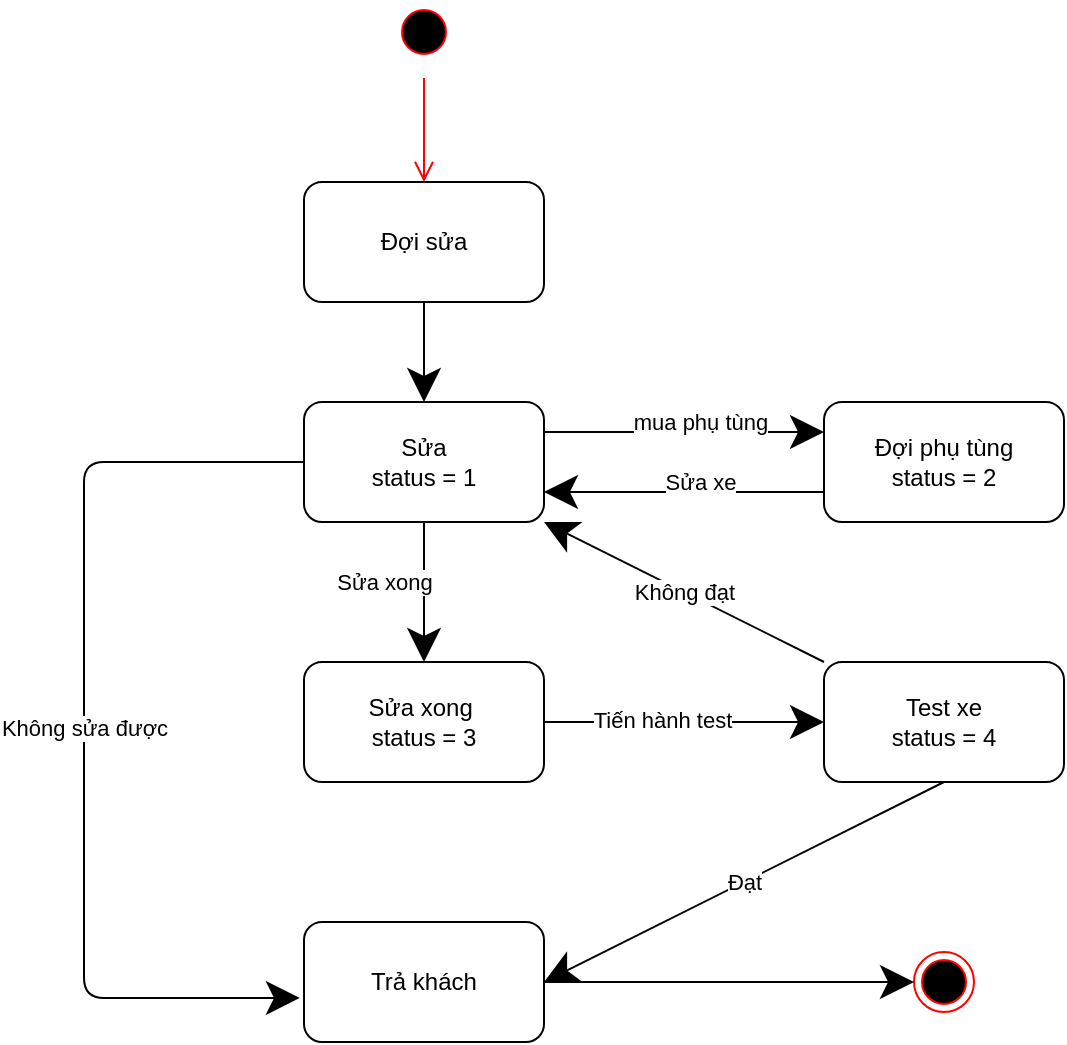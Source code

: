 <mxfile version="15.3.5" type="github">
  <diagram id="Fb7h0GS2-krC9QEjmvzD" name="Page-1">
    <mxGraphModel dx="1304" dy="520" grid="1" gridSize="10" guides="1" tooltips="1" connect="1" arrows="1" fold="1" page="1" pageScale="1" pageWidth="827" pageHeight="1169" math="0" shadow="0">
      <root>
        <mxCell id="0" />
        <mxCell id="1" parent="0" />
        <mxCell id="VDYrmcGq_PD4xRhZut6B-1" value="" style="ellipse;html=1;shape=startState;fillColor=#000000;strokeColor=#ff0000;hachureGap=4;pointerEvents=0;" vertex="1" parent="1">
          <mxGeometry x="225" y="90" width="30" height="30" as="geometry" />
        </mxCell>
        <mxCell id="VDYrmcGq_PD4xRhZut6B-2" value="" style="edgeStyle=orthogonalEdgeStyle;html=1;verticalAlign=bottom;endArrow=open;endSize=8;strokeColor=#ff0000;sourcePerimeterSpacing=8;targetPerimeterSpacing=8;entryX=0.5;entryY=0;entryDx=0;entryDy=0;" edge="1" source="VDYrmcGq_PD4xRhZut6B-1" parent="1" target="VDYrmcGq_PD4xRhZut6B-11">
          <mxGeometry relative="1" as="geometry">
            <mxPoint x="125" y="180" as="targetPoint" />
          </mxGeometry>
        </mxCell>
        <mxCell id="VDYrmcGq_PD4xRhZut6B-11" value="Đợi sửa" style="rounded=1;whiteSpace=wrap;html=1;hachureGap=4;pointerEvents=0;" vertex="1" parent="1">
          <mxGeometry x="180" y="180" width="120" height="60" as="geometry" />
        </mxCell>
        <mxCell id="VDYrmcGq_PD4xRhZut6B-14" value="Sửa&lt;br&gt;status = 1" style="rounded=1;whiteSpace=wrap;html=1;hachureGap=4;pointerEvents=0;" vertex="1" parent="1">
          <mxGeometry x="180" y="290" width="120" height="60" as="geometry" />
        </mxCell>
        <mxCell id="VDYrmcGq_PD4xRhZut6B-16" value="" style="endArrow=classic;html=1;startSize=14;endSize=14;sourcePerimeterSpacing=8;targetPerimeterSpacing=8;exitX=0.5;exitY=1;exitDx=0;exitDy=0;entryX=0.5;entryY=0;entryDx=0;entryDy=0;" edge="1" parent="1" source="VDYrmcGq_PD4xRhZut6B-11" target="VDYrmcGq_PD4xRhZut6B-14">
          <mxGeometry width="50" height="50" relative="1" as="geometry">
            <mxPoint x="390" y="250" as="sourcePoint" />
            <mxPoint x="125" y="310" as="targetPoint" />
          </mxGeometry>
        </mxCell>
        <mxCell id="VDYrmcGq_PD4xRhZut6B-18" value="Đợi phụ tùng&lt;br&gt;status = 2" style="rounded=1;whiteSpace=wrap;html=1;hachureGap=4;pointerEvents=0;" vertex="1" parent="1">
          <mxGeometry x="440" y="290" width="120" height="60" as="geometry" />
        </mxCell>
        <mxCell id="VDYrmcGq_PD4xRhZut6B-19" value="mua phụ tùng" style="endArrow=classic;html=1;startSize=14;endSize=14;sourcePerimeterSpacing=8;targetPerimeterSpacing=8;exitX=1;exitY=0.25;exitDx=0;exitDy=0;entryX=0;entryY=0.25;entryDx=0;entryDy=0;" edge="1" parent="1" source="VDYrmcGq_PD4xRhZut6B-14" target="VDYrmcGq_PD4xRhZut6B-18">
          <mxGeometry x="0.111" y="5" width="50" height="50" relative="1" as="geometry">
            <mxPoint x="390" y="250" as="sourcePoint" />
            <mxPoint x="440" y="200" as="targetPoint" />
            <mxPoint as="offset" />
          </mxGeometry>
        </mxCell>
        <mxCell id="VDYrmcGq_PD4xRhZut6B-20" value="Sửa xe" style="endArrow=classic;html=1;startSize=14;endSize=14;sourcePerimeterSpacing=8;targetPerimeterSpacing=8;exitX=0;exitY=0.75;exitDx=0;exitDy=0;entryX=1;entryY=0.75;entryDx=0;entryDy=0;" edge="1" parent="1" source="VDYrmcGq_PD4xRhZut6B-18" target="VDYrmcGq_PD4xRhZut6B-14">
          <mxGeometry x="-0.111" y="-5" width="50" height="50" relative="1" as="geometry">
            <mxPoint x="390" y="240" as="sourcePoint" />
            <mxPoint x="440" y="190" as="targetPoint" />
            <mxPoint as="offset" />
          </mxGeometry>
        </mxCell>
        <mxCell id="VDYrmcGq_PD4xRhZut6B-21" value="Sửa xong&amp;nbsp;&lt;br&gt;status = 3" style="rounded=1;whiteSpace=wrap;html=1;hachureGap=4;pointerEvents=0;" vertex="1" parent="1">
          <mxGeometry x="180" y="420" width="120" height="60" as="geometry" />
        </mxCell>
        <mxCell id="VDYrmcGq_PD4xRhZut6B-23" value="Test xe&lt;br&gt;status = 4" style="rounded=1;whiteSpace=wrap;html=1;hachureGap=4;pointerEvents=0;" vertex="1" parent="1">
          <mxGeometry x="440" y="420" width="120" height="60" as="geometry" />
        </mxCell>
        <mxCell id="VDYrmcGq_PD4xRhZut6B-25" value="" style="endArrow=classic;html=1;startSize=14;endSize=14;sourcePerimeterSpacing=8;targetPerimeterSpacing=8;exitX=1;exitY=0.5;exitDx=0;exitDy=0;entryX=0;entryY=0.5;entryDx=0;entryDy=0;" edge="1" parent="1" source="VDYrmcGq_PD4xRhZut6B-21" target="VDYrmcGq_PD4xRhZut6B-23">
          <mxGeometry width="50" height="50" relative="1" as="geometry">
            <mxPoint x="390" y="420" as="sourcePoint" />
            <mxPoint x="440" y="370" as="targetPoint" />
          </mxGeometry>
        </mxCell>
        <mxCell id="VDYrmcGq_PD4xRhZut6B-26" value="Tiến hành test" style="edgeLabel;html=1;align=center;verticalAlign=middle;resizable=0;points=[];" vertex="1" connectable="0" parent="VDYrmcGq_PD4xRhZut6B-25">
          <mxGeometry x="-0.156" y="1" relative="1" as="geometry">
            <mxPoint as="offset" />
          </mxGeometry>
        </mxCell>
        <mxCell id="VDYrmcGq_PD4xRhZut6B-27" value="Không đạt" style="endArrow=classic;html=1;startSize=14;endSize=14;sourcePerimeterSpacing=8;targetPerimeterSpacing=8;exitX=0;exitY=0;exitDx=0;exitDy=0;entryX=1;entryY=1;entryDx=0;entryDy=0;" edge="1" parent="1" source="VDYrmcGq_PD4xRhZut6B-23" target="VDYrmcGq_PD4xRhZut6B-14">
          <mxGeometry width="50" height="50" relative="1" as="geometry">
            <mxPoint x="390" y="420" as="sourcePoint" />
            <mxPoint x="180" y="360" as="targetPoint" />
          </mxGeometry>
        </mxCell>
        <mxCell id="VDYrmcGq_PD4xRhZut6B-28" value="" style="ellipse;html=1;shape=endState;fillColor=#000000;strokeColor=#ff0000;hachureGap=4;pointerEvents=0;" vertex="1" parent="1">
          <mxGeometry x="485" y="565" width="30" height="30" as="geometry" />
        </mxCell>
        <mxCell id="VDYrmcGq_PD4xRhZut6B-29" value="Trả khách" style="rounded=1;whiteSpace=wrap;html=1;hachureGap=4;pointerEvents=0;" vertex="1" parent="1">
          <mxGeometry x="180" y="550" width="120" height="60" as="geometry" />
        </mxCell>
        <mxCell id="VDYrmcGq_PD4xRhZut6B-30" value="Sửa xong" style="endArrow=classic;html=1;startSize=14;endSize=14;sourcePerimeterSpacing=8;targetPerimeterSpacing=8;exitX=0.5;exitY=1;exitDx=0;exitDy=0;entryX=0.5;entryY=0;entryDx=0;entryDy=0;" edge="1" parent="1" source="VDYrmcGq_PD4xRhZut6B-14" target="VDYrmcGq_PD4xRhZut6B-21">
          <mxGeometry x="-0.143" y="-20" width="50" height="50" relative="1" as="geometry">
            <mxPoint x="390" y="420" as="sourcePoint" />
            <mxPoint x="440" y="370" as="targetPoint" />
            <mxPoint as="offset" />
          </mxGeometry>
        </mxCell>
        <mxCell id="VDYrmcGq_PD4xRhZut6B-31" value="Đạt" style="endArrow=classic;html=1;startSize=14;endSize=14;sourcePerimeterSpacing=8;targetPerimeterSpacing=8;exitX=0.5;exitY=1;exitDx=0;exitDy=0;entryX=1;entryY=0.5;entryDx=0;entryDy=0;" edge="1" parent="1" source="VDYrmcGq_PD4xRhZut6B-23" target="VDYrmcGq_PD4xRhZut6B-29">
          <mxGeometry width="50" height="50" relative="1" as="geometry">
            <mxPoint x="390" y="420" as="sourcePoint" />
            <mxPoint x="440" y="370" as="targetPoint" />
          </mxGeometry>
        </mxCell>
        <mxCell id="VDYrmcGq_PD4xRhZut6B-33" value="Không sửa được" style="endArrow=classic;html=1;startSize=14;endSize=14;sourcePerimeterSpacing=8;targetPerimeterSpacing=8;exitX=0;exitY=0.5;exitDx=0;exitDy=0;entryX=-0.017;entryY=0.633;entryDx=0;entryDy=0;entryPerimeter=0;" edge="1" parent="1" source="VDYrmcGq_PD4xRhZut6B-14" target="VDYrmcGq_PD4xRhZut6B-29">
          <mxGeometry width="50" height="50" relative="1" as="geometry">
            <mxPoint x="390" y="420" as="sourcePoint" />
            <mxPoint x="440" y="370" as="targetPoint" />
            <Array as="points">
              <mxPoint x="70" y="320" />
              <mxPoint x="70" y="588" />
            </Array>
          </mxGeometry>
        </mxCell>
        <mxCell id="VDYrmcGq_PD4xRhZut6B-34" value="" style="endArrow=classic;html=1;startSize=14;endSize=14;sourcePerimeterSpacing=8;targetPerimeterSpacing=8;exitX=1;exitY=0.5;exitDx=0;exitDy=0;entryX=0;entryY=0.5;entryDx=0;entryDy=0;" edge="1" parent="1" source="VDYrmcGq_PD4xRhZut6B-29" target="VDYrmcGq_PD4xRhZut6B-28">
          <mxGeometry width="50" height="50" relative="1" as="geometry">
            <mxPoint x="420" y="370" as="sourcePoint" />
            <mxPoint x="470" y="320" as="targetPoint" />
          </mxGeometry>
        </mxCell>
      </root>
    </mxGraphModel>
  </diagram>
</mxfile>
